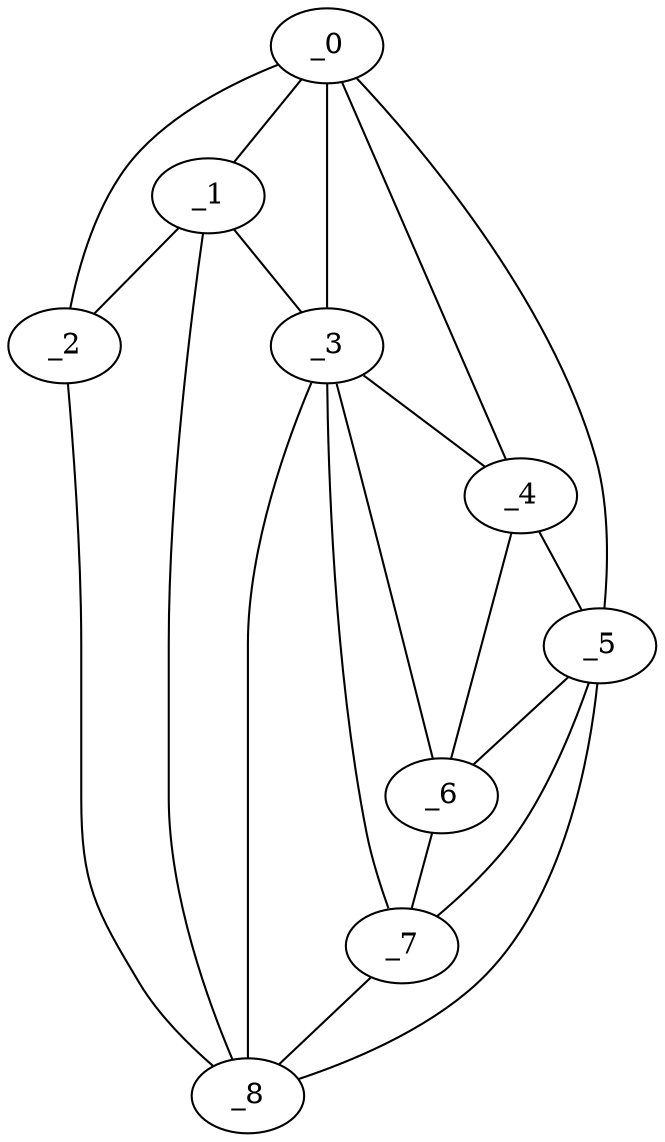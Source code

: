 graph "obj82__225.gxl" {
	_0	 [x=64,
		y=28];
	_1	 [x=65,
		y=64];
	_0 -- _1	 [valence=2];
	_2	 [x=65,
		y=67];
	_0 -- _2	 [valence=1];
	_3	 [x=67,
		y=48];
	_0 -- _3	 [valence=2];
	_4	 [x=74,
		y=22];
	_0 -- _4	 [valence=1];
	_5	 [x=81,
		y=11];
	_0 -- _5	 [valence=1];
	_1 -- _2	 [valence=2];
	_1 -- _3	 [valence=2];
	_8	 [x=105,
		y=10];
	_1 -- _8	 [valence=2];
	_2 -- _8	 [valence=1];
	_3 -- _4	 [valence=2];
	_6	 [x=95,
		y=12];
	_3 -- _6	 [valence=1];
	_7	 [x=100,
		y=11];
	_3 -- _7	 [valence=1];
	_3 -- _8	 [valence=2];
	_4 -- _5	 [valence=2];
	_4 -- _6	 [valence=1];
	_5 -- _6	 [valence=2];
	_5 -- _7	 [valence=1];
	_5 -- _8	 [valence=1];
	_6 -- _7	 [valence=2];
	_7 -- _8	 [valence=2];
}
